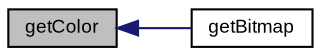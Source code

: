 digraph "getColor"
{
  bgcolor="transparent";
  edge [fontname="Arial",fontsize="9",labelfontname="Arial",labelfontsize="9"];
  node [fontname="Arial",fontsize="9",shape=record];
  rankdir="LR";
  Node1 [label="getColor",height=0.2,width=0.4,color="black", fillcolor="grey75", style="filled" fontcolor="black"];
  Node1 -> Node2 [dir="back",color="midnightblue",fontsize="9",style="solid",fontname="Arial"];
  Node2 [label="getBitmap",height=0.2,width=0.4,color="black",URL="$class_v_s_t_g_u_i_1_1_u_i_description.html#a1cda45c6bd6405eee0ae5eeecab815e7"];
}
